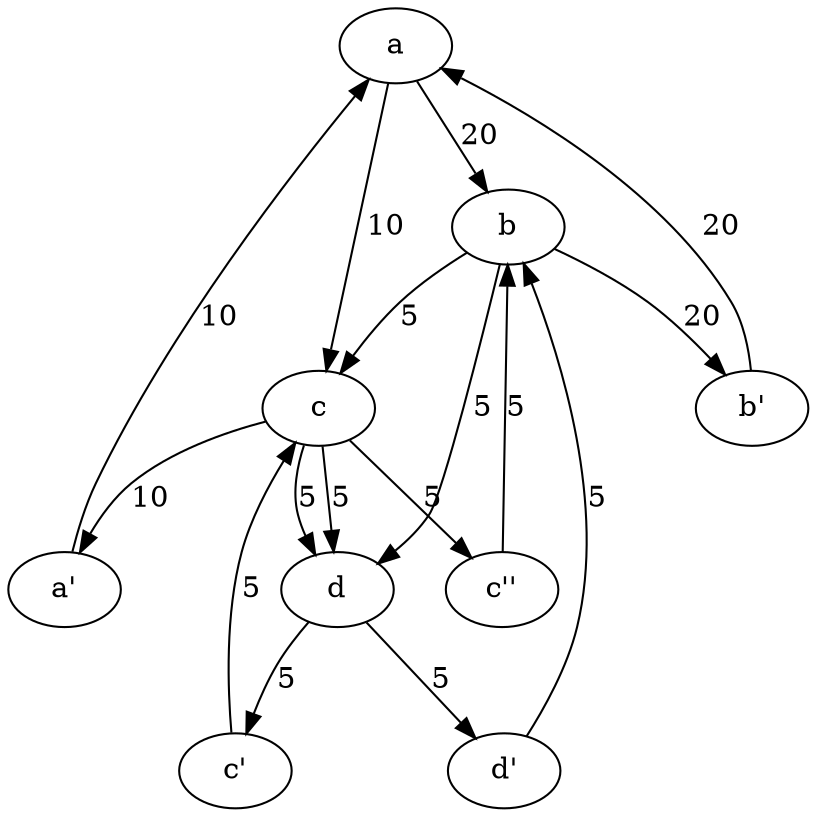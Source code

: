 digraph g {
    a;
    b;
    c;
    d;
    "a'";
    "b'";
    "c'";
    "c''";
    "d'";

    a -> b[label="20"];
    a -> c[label="10"];
    b -> "b'" -> a[label="20"];
    c -> "a'" -> a[label="10"];
    c -> d[label="5"];
    b -> d -> "d'" -> b[label="5"];
    b -> c -> "c''" -> b[label="5"];
    d -> "c'" -> c -> d[label="5"];
    
}